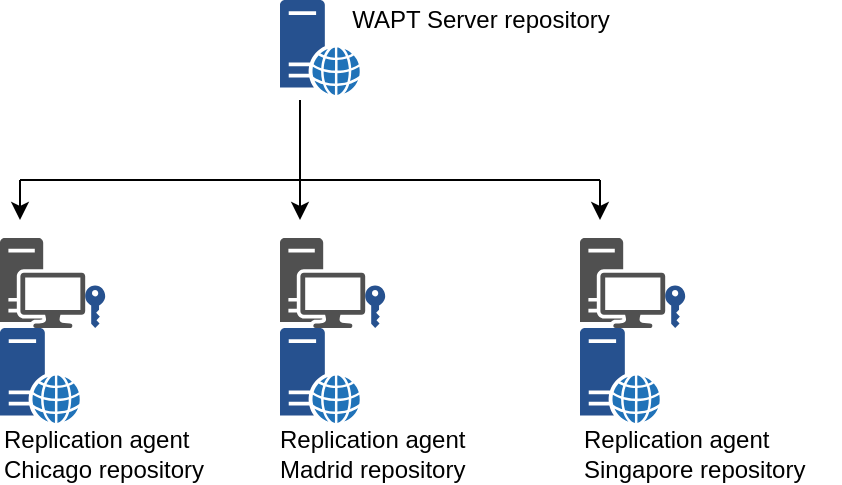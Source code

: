 <mxfile version="12.4.2" type="device" pages="1"><diagram id="YtBi0MHKrJdWYoaH5tDj" name="Page-1"><mxGraphModel dx="621" dy="466" grid="1" gridSize="10" guides="1" tooltips="1" connect="1" arrows="1" fold="1" page="1" pageScale="1" pageWidth="827" pageHeight="1169" math="0" shadow="0"><root><mxCell id="0"/><mxCell id="1" parent="0"/><mxCell id="Nz-_HEslIiiEAkUhdXe7-1" value="" style="pointerEvents=1;shadow=0;dashed=0;html=1;strokeColor=none;fillColor=#26518f;labelPosition=center;verticalLabelPosition=bottom;verticalAlign=top;outlineConnect=0;align=center;shape=mxgraph.office.servers.web_server_blue;" vertex="1" parent="1"><mxGeometry x="360" y="230" width="40" height="47.5" as="geometry"/></mxCell><mxCell id="Nz-_HEslIiiEAkUhdXe7-5" value="" style="pointerEvents=1;shadow=0;dashed=0;html=1;strokeColor=none;fillColor=#26518f;labelPosition=center;verticalLabelPosition=bottom;verticalAlign=top;outlineConnect=0;align=center;shape=mxgraph.office.servers.web_server_blue;" vertex="1" parent="1"><mxGeometry x="510" y="394" width="40" height="47.5" as="geometry"/></mxCell><mxCell id="Nz-_HEslIiiEAkUhdXe7-6" value="" style="group" vertex="1" connectable="0" parent="1"><mxGeometry x="510" y="349.0" width="52.59" height="45" as="geometry"/></mxCell><mxCell id="Nz-_HEslIiiEAkUhdXe7-7" value="" style="pointerEvents=1;shadow=0;dashed=0;html=1;strokeColor=none;fillColor=#505050;labelPosition=center;verticalLabelPosition=bottom;verticalAlign=top;outlineConnect=0;align=center;shape=mxgraph.office.devices.workstation;" vertex="1" parent="Nz-_HEslIiiEAkUhdXe7-6"><mxGeometry width="42.59" height="45" as="geometry"/></mxCell><mxCell id="Nz-_HEslIiiEAkUhdXe7-8" value="" style="pointerEvents=1;shadow=0;dashed=0;html=1;strokeColor=none;labelPosition=center;verticalLabelPosition=bottom;verticalAlign=top;outlineConnect=0;align=center;shape=mxgraph.office.security.key_permissions;fillColor=#26518f;aspect=fixed;" vertex="1" parent="Nz-_HEslIiiEAkUhdXe7-6"><mxGeometry x="42.59" y="23.79" width="10" height="21.21" as="geometry"/></mxCell><mxCell id="Nz-_HEslIiiEAkUhdXe7-9" value="" style="pointerEvents=1;shadow=0;dashed=0;html=1;strokeColor=none;fillColor=#26518f;labelPosition=center;verticalLabelPosition=bottom;verticalAlign=top;outlineConnect=0;align=center;shape=mxgraph.office.servers.web_server_blue;" vertex="1" parent="1"><mxGeometry x="360" y="394" width="40" height="47.5" as="geometry"/></mxCell><mxCell id="Nz-_HEslIiiEAkUhdXe7-10" value="" style="group" vertex="1" connectable="0" parent="1"><mxGeometry x="360" y="349.0" width="52.59" height="45" as="geometry"/></mxCell><mxCell id="Nz-_HEslIiiEAkUhdXe7-11" value="" style="pointerEvents=1;shadow=0;dashed=0;html=1;strokeColor=none;fillColor=#505050;labelPosition=center;verticalLabelPosition=bottom;verticalAlign=top;outlineConnect=0;align=center;shape=mxgraph.office.devices.workstation;" vertex="1" parent="Nz-_HEslIiiEAkUhdXe7-10"><mxGeometry width="42.59" height="45" as="geometry"/></mxCell><mxCell id="Nz-_HEslIiiEAkUhdXe7-12" value="" style="pointerEvents=1;shadow=0;dashed=0;html=1;strokeColor=none;labelPosition=center;verticalLabelPosition=bottom;verticalAlign=top;outlineConnect=0;align=center;shape=mxgraph.office.security.key_permissions;fillColor=#26518f;aspect=fixed;" vertex="1" parent="Nz-_HEslIiiEAkUhdXe7-10"><mxGeometry x="42.59" y="23.79" width="10" height="21.21" as="geometry"/></mxCell><mxCell id="Nz-_HEslIiiEAkUhdXe7-13" value="" style="pointerEvents=1;shadow=0;dashed=0;html=1;strokeColor=none;fillColor=#26518f;labelPosition=center;verticalLabelPosition=bottom;verticalAlign=top;outlineConnect=0;align=center;shape=mxgraph.office.servers.web_server_blue;" vertex="1" parent="1"><mxGeometry x="220" y="394" width="40" height="47.5" as="geometry"/></mxCell><mxCell id="Nz-_HEslIiiEAkUhdXe7-14" value="" style="group" vertex="1" connectable="0" parent="1"><mxGeometry x="220" y="349.0" width="52.59" height="45" as="geometry"/></mxCell><mxCell id="Nz-_HEslIiiEAkUhdXe7-15" value="" style="pointerEvents=1;shadow=0;dashed=0;html=1;strokeColor=none;fillColor=#505050;labelPosition=center;verticalLabelPosition=bottom;verticalAlign=top;outlineConnect=0;align=center;shape=mxgraph.office.devices.workstation;" vertex="1" parent="Nz-_HEslIiiEAkUhdXe7-14"><mxGeometry width="42.59" height="45" as="geometry"/></mxCell><mxCell id="Nz-_HEslIiiEAkUhdXe7-16" value="" style="pointerEvents=1;shadow=0;dashed=0;html=1;strokeColor=none;labelPosition=center;verticalLabelPosition=bottom;verticalAlign=top;outlineConnect=0;align=center;shape=mxgraph.office.security.key_permissions;fillColor=#26518f;aspect=fixed;" vertex="1" parent="Nz-_HEslIiiEAkUhdXe7-14"><mxGeometry x="42.59" y="23.79" width="10" height="21.21" as="geometry"/></mxCell><mxCell id="Nz-_HEslIiiEAkUhdXe7-18" value="" style="endArrow=none;html=1;" edge="1" parent="1"><mxGeometry width="50" height="50" relative="1" as="geometry"><mxPoint x="230" y="320" as="sourcePoint"/><mxPoint x="520" y="320" as="targetPoint"/></mxGeometry></mxCell><mxCell id="Nz-_HEslIiiEAkUhdXe7-19" value="" style="endArrow=classic;html=1;" edge="1" parent="1"><mxGeometry width="50" height="50" relative="1" as="geometry"><mxPoint x="230" y="320" as="sourcePoint"/><mxPoint x="230" y="340" as="targetPoint"/></mxGeometry></mxCell><mxCell id="Nz-_HEslIiiEAkUhdXe7-20" value="" style="endArrow=classic;html=1;" edge="1" parent="1"><mxGeometry width="50" height="50" relative="1" as="geometry"><mxPoint x="370" y="320" as="sourcePoint"/><mxPoint x="370" y="340" as="targetPoint"/></mxGeometry></mxCell><mxCell id="Nz-_HEslIiiEAkUhdXe7-21" value="" style="endArrow=classic;html=1;" edge="1" parent="1"><mxGeometry width="50" height="50" relative="1" as="geometry"><mxPoint x="520" y="320" as="sourcePoint"/><mxPoint x="520" y="340" as="targetPoint"/></mxGeometry></mxCell><mxCell id="Nz-_HEslIiiEAkUhdXe7-22" value="" style="endArrow=none;html=1;" edge="1" parent="1"><mxGeometry width="50" height="50" relative="1" as="geometry"><mxPoint x="370" y="280" as="sourcePoint"/><mxPoint x="370" y="320" as="targetPoint"/></mxGeometry></mxCell><mxCell id="Nz-_HEslIiiEAkUhdXe7-23" value="WAPT Server repository" style="text;html=1;align=center;verticalAlign=middle;resizable=0;points=[];;autosize=1;" vertex="1" parent="1"><mxGeometry x="390" y="230" width="140" height="20" as="geometry"/></mxCell><mxCell id="Nz-_HEslIiiEAkUhdXe7-24" value="Replication agent&lt;br&gt;Madrid repository" style="text;html=1;align=left;verticalAlign=middle;resizable=0;points=[];;autosize=1;" vertex="1" parent="1"><mxGeometry x="358.43" y="441.5" width="110" height="30" as="geometry"/></mxCell><mxCell id="Nz-_HEslIiiEAkUhdXe7-25" value="Replication agent&lt;br&gt;Chicago repository" style="text;html=1;align=left;verticalAlign=middle;resizable=0;points=[];;autosize=1;" vertex="1" parent="1"><mxGeometry x="220" y="441.5" width="120" height="30" as="geometry"/></mxCell><mxCell id="Nz-_HEslIiiEAkUhdXe7-27" value="Replication agent&lt;br&gt;Singapore repository" style="text;html=1;align=left;verticalAlign=middle;resizable=0;points=[];;autosize=1;" vertex="1" parent="1"><mxGeometry x="510" y="441.5" width="130" height="30" as="geometry"/></mxCell></root></mxGraphModel></diagram></mxfile>